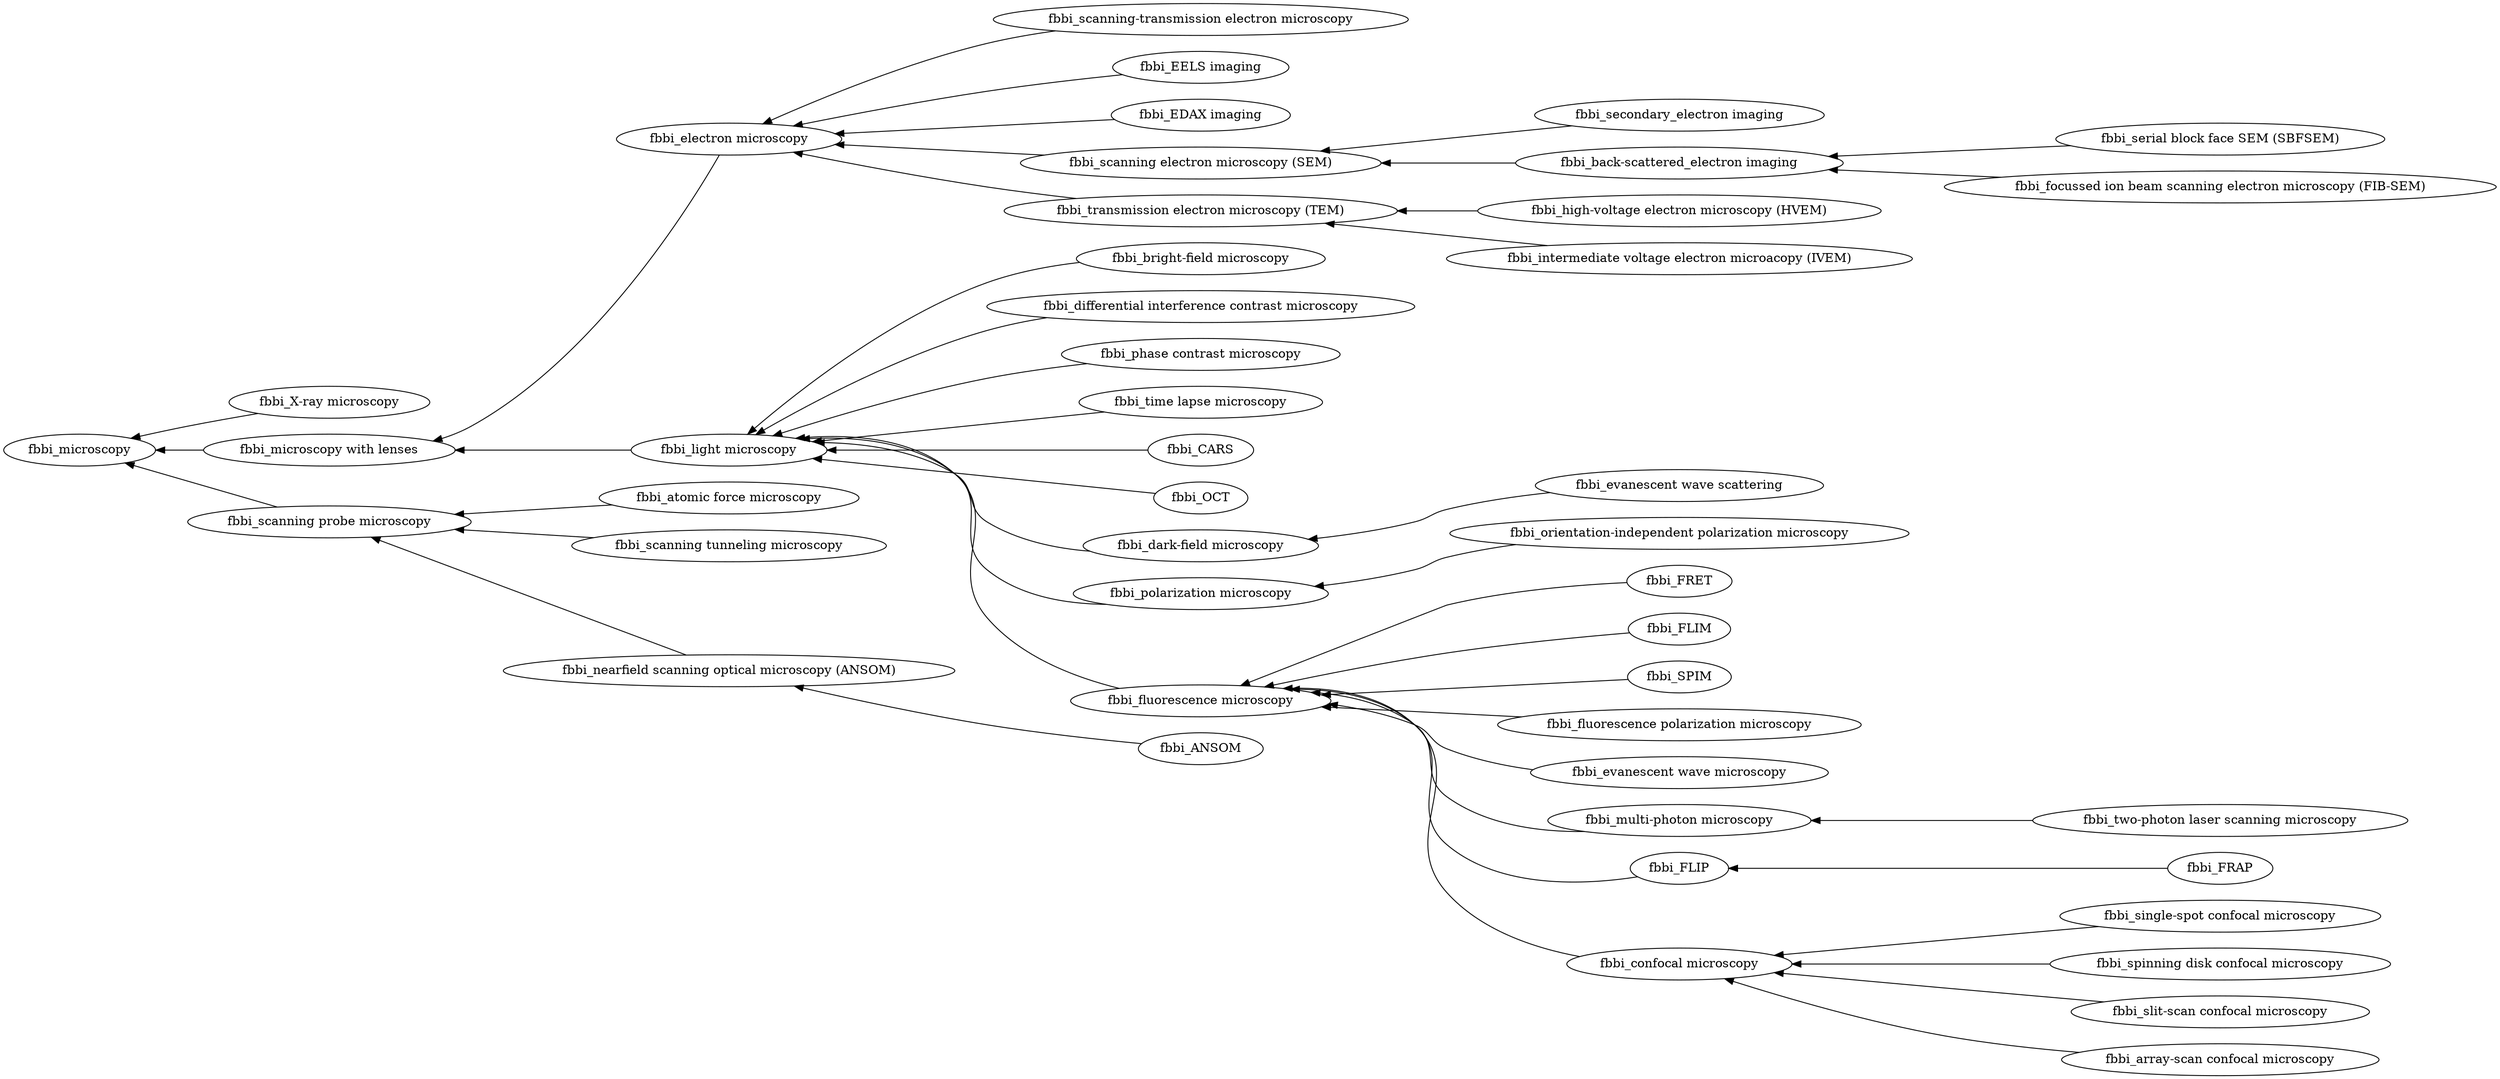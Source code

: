 digraph {
	graph [rankdir=RL]
	fbbi_microscopy
	"fbbi_X-ray microscopy"
	"fbbi_X-ray microscopy" -> fbbi_microscopy
	"fbbi_microscopy with lenses"
	"fbbi_microscopy with lenses" -> fbbi_microscopy
	"fbbi_electron microscopy"
	"fbbi_electron microscopy" -> "fbbi_microscopy with lenses"
	"fbbi_scanning-transmission electron microscopy"
	"fbbi_scanning-transmission electron microscopy" -> "fbbi_electron microscopy"
	"fbbi_EELS imaging"
	"fbbi_EELS imaging" -> "fbbi_electron microscopy"
	"fbbi_EDAX imaging"
	"fbbi_EDAX imaging" -> "fbbi_electron microscopy"
	"fbbi_scanning electron microscopy (SEM)"
	"fbbi_scanning electron microscopy (SEM)" -> "fbbi_electron microscopy"
	"fbbi_secondary_electron imaging"
	"fbbi_secondary_electron imaging" -> "fbbi_scanning electron microscopy (SEM)"
	"fbbi_back-scattered_electron imaging"
	"fbbi_back-scattered_electron imaging" -> "fbbi_scanning electron microscopy (SEM)"
	"fbbi_serial block face SEM (SBFSEM)"
	"fbbi_serial block face SEM (SBFSEM)" -> "fbbi_back-scattered_electron imaging"
	"fbbi_focussed ion beam scanning electron microscopy (FIB-SEM)"
	"fbbi_focussed ion beam scanning electron microscopy (FIB-SEM)" -> "fbbi_back-scattered_electron imaging"
	"fbbi_transmission electron microscopy (TEM)"
	"fbbi_transmission electron microscopy (TEM)" -> "fbbi_electron microscopy"
	"fbbi_high-voltage electron microscopy (HVEM)"
	"fbbi_high-voltage electron microscopy (HVEM)" -> "fbbi_transmission electron microscopy (TEM)"
	"fbbi_intermediate voltage electron microacopy (IVEM)"
	"fbbi_intermediate voltage electron microacopy (IVEM)" -> "fbbi_transmission electron microscopy (TEM)"
	"fbbi_light microscopy"
	"fbbi_light microscopy" -> "fbbi_microscopy with lenses"
	"fbbi_bright-field microscopy"
	"fbbi_bright-field microscopy" -> "fbbi_light microscopy"
	"fbbi_differential interference contrast microscopy"
	"fbbi_differential interference contrast microscopy" -> "fbbi_light microscopy"
	"fbbi_phase contrast microscopy"
	"fbbi_phase contrast microscopy" -> "fbbi_light microscopy"
	"fbbi_time lapse microscopy"
	"fbbi_time lapse microscopy" -> "fbbi_light microscopy"
	fbbi_CARS
	fbbi_CARS -> "fbbi_light microscopy"
	fbbi_OCT
	fbbi_OCT -> "fbbi_light microscopy"
	"fbbi_dark-field microscopy"
	"fbbi_dark-field microscopy" -> "fbbi_light microscopy"
	"fbbi_evanescent wave scattering"
	"fbbi_evanescent wave scattering" -> "fbbi_dark-field microscopy"
	"fbbi_polarization microscopy"
	"fbbi_polarization microscopy" -> "fbbi_light microscopy"
	"fbbi_orientation-independent polarization microscopy"
	"fbbi_orientation-independent polarization microscopy" -> "fbbi_polarization microscopy"
	"fbbi_fluorescence microscopy"
	"fbbi_fluorescence microscopy" -> "fbbi_light microscopy"
	fbbi_FRET
	fbbi_FRET -> "fbbi_fluorescence microscopy"
	fbbi_FLIM
	fbbi_FLIM -> "fbbi_fluorescence microscopy"
	fbbi_SPIM
	fbbi_SPIM -> "fbbi_fluorescence microscopy"
	"fbbi_fluorescence polarization microscopy"
	"fbbi_fluorescence polarization microscopy" -> "fbbi_fluorescence microscopy"
	"fbbi_evanescent wave microscopy"
	"fbbi_evanescent wave microscopy" -> "fbbi_fluorescence microscopy"
	"fbbi_multi-photon microscopy"
	"fbbi_multi-photon microscopy" -> "fbbi_fluorescence microscopy"
	"fbbi_two-photon laser scanning microscopy"
	"fbbi_two-photon laser scanning microscopy" -> "fbbi_multi-photon microscopy"
	fbbi_FLIP
	fbbi_FLIP -> "fbbi_fluorescence microscopy"
	fbbi_FRAP
	fbbi_FRAP -> fbbi_FLIP
	"fbbi_confocal microscopy"
	"fbbi_confocal microscopy" -> "fbbi_fluorescence microscopy"
	"fbbi_single-spot confocal microscopy"
	"fbbi_single-spot confocal microscopy" -> "fbbi_confocal microscopy"
	"fbbi_spinning disk confocal microscopy"
	"fbbi_spinning disk confocal microscopy" -> "fbbi_confocal microscopy"
	"fbbi_slit-scan confocal microscopy"
	"fbbi_slit-scan confocal microscopy" -> "fbbi_confocal microscopy"
	"fbbi_array-scan confocal microscopy"
	"fbbi_array-scan confocal microscopy" -> "fbbi_confocal microscopy"
	"fbbi_scanning probe microscopy"
	"fbbi_scanning probe microscopy" -> fbbi_microscopy
	"fbbi_atomic force microscopy"
	"fbbi_atomic force microscopy" -> "fbbi_scanning probe microscopy"
	"fbbi_scanning tunneling microscopy"
	"fbbi_scanning tunneling microscopy" -> "fbbi_scanning probe microscopy"
	"fbbi_nearfield scanning optical microscopy (ANSOM)"
	"fbbi_nearfield scanning optical microscopy (ANSOM)" -> "fbbi_scanning probe microscopy"
	fbbi_ANSOM
	fbbi_ANSOM -> "fbbi_nearfield scanning optical microscopy (ANSOM)"
}

